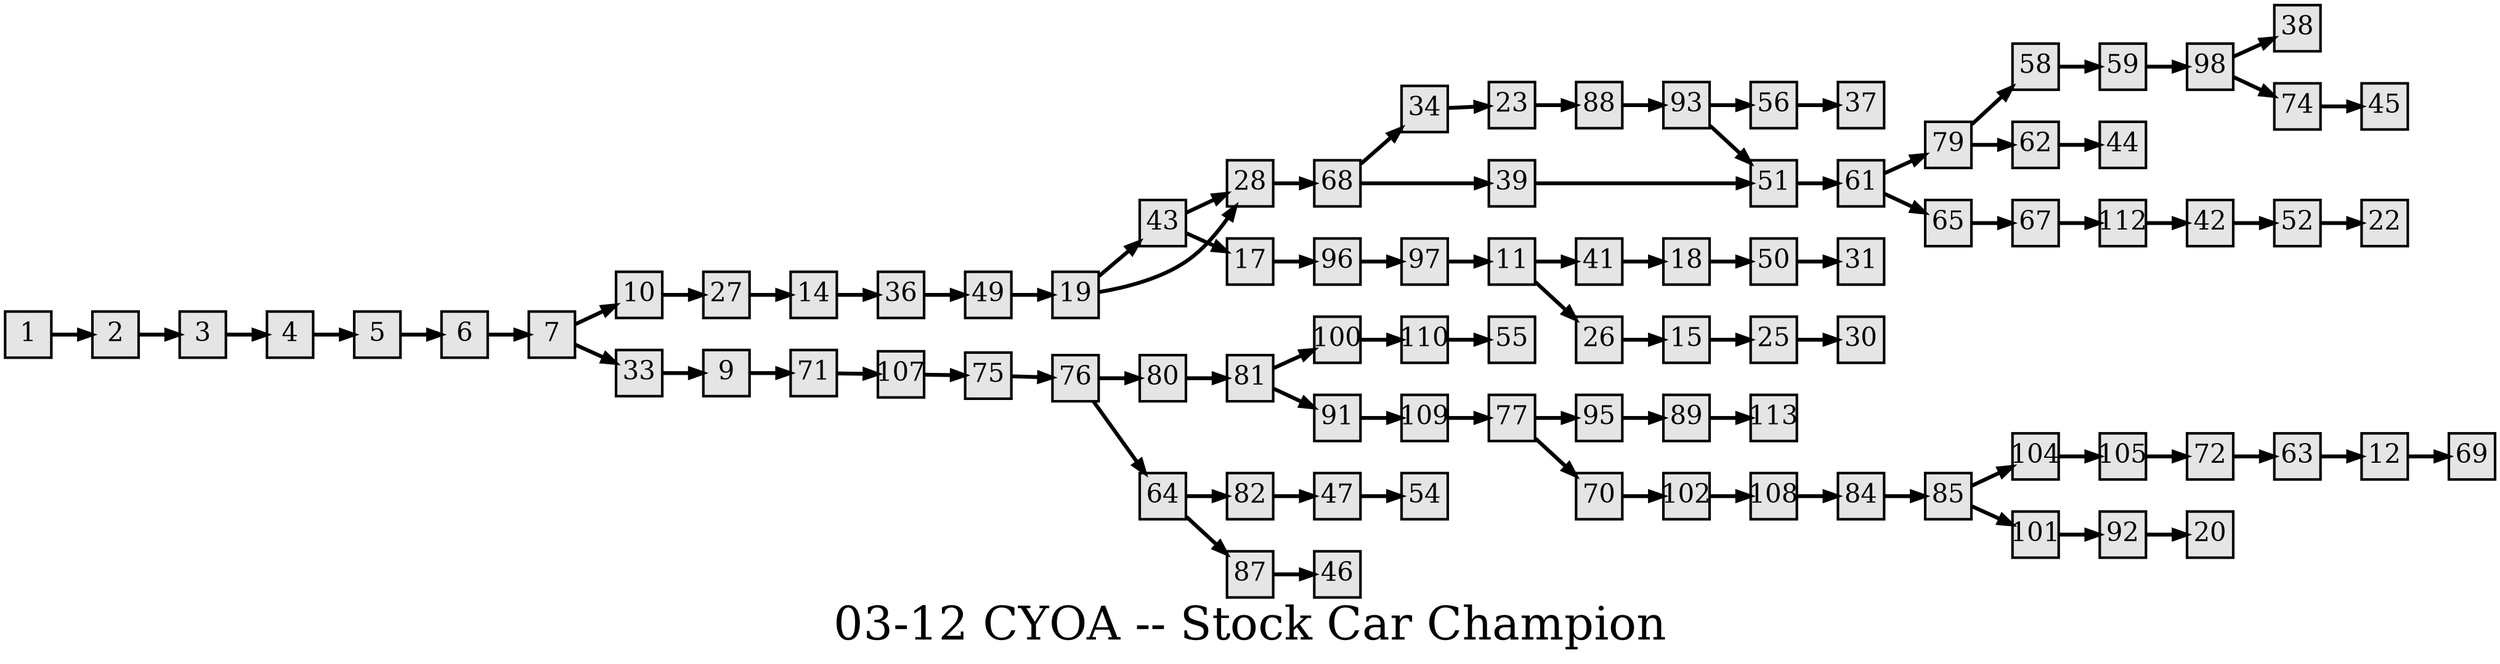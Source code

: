 digraph g{
  graph [ label="03-12 CYOA -- Stock Car Champion" rankdir=LR, ordering=out, fontsize=36, nodesep="0.35", ranksep="0.45"];
  node  [shape=rect, penwidth=2, fontsize=20, style=filled, fillcolor=grey90, margin="0,0", labelfloat=true, regular=true, fixedsize=true];
  edge  [labelfloat=true, penwidth=3, fontsize=12];

  1 -> 2;
  2 -> 3;
  3 -> 4;
  4 -> 5;
  5 -> 6;
  6 -> 7;
  7 -> 10;
  7 -> 33;
  9 -> 71;
  10 -> 27;
  11 -> 41;
  11 -> 26;
  12 -> 69;
  14 -> 36;
  15 -> 25;
  17 -> 96;
  18 -> 50;
  19 -> 43;
  19 -> 28;
  23 -> 88;
  25 -> 30;
  26 -> 15;
  27 -> 14;
  28 -> 68;
  33 -> 9;
  34 -> 23;
  36 -> 49;
  39 -> 51;
  41 -> 18;
  42 -> 52;
  43 -> 28;
  43 -> 17;
  47 -> 54;
  49 -> 19;
  50 -> 31;
  51 -> 61;
  52 -> 22;
  56 -> 37;
  58 -> 59;
  59 -> 98;
  61 -> 79;
  61 -> 65;
  62 -> 44;
  63 -> 12;
  64 -> 82;
  64 -> 87;
  65 -> 67;
  67 -> 112;
  68 -> 34;
  68 -> 39;
  70 -> 102;
  71 -> 107;
  72 -> 63;
  74 -> 45;
  75 -> 76;
  76 -> 80;
  79 -> 58;
  76 -> 64;
  77 -> 95;
  77 -> 70;
  79 -> 62;
  80 -> 81;
  81 -> 100;
  81 -> 91;
  82 -> 47;
  84 -> 85;
  85 -> 104;
  85 -> 101;
  87 -> 46;
  88 -> 93;
  89 -> 113;
  91 -> 109;
  92 -> 20;
  93 -> 56;
  93 -> 51;
  95 -> 89;
  96 -> 97;
  97 -> 11;
  98 -> 38;
  98 -> 74;
  100 -> 110;
  101 -> 92;
  102 -> 108;
  104 -> 105;
  105 -> 72;
  107 -> 75;
  108 -> 84;
  109 -> 77;
  110 -> 55;
  112 -> 42;

}

